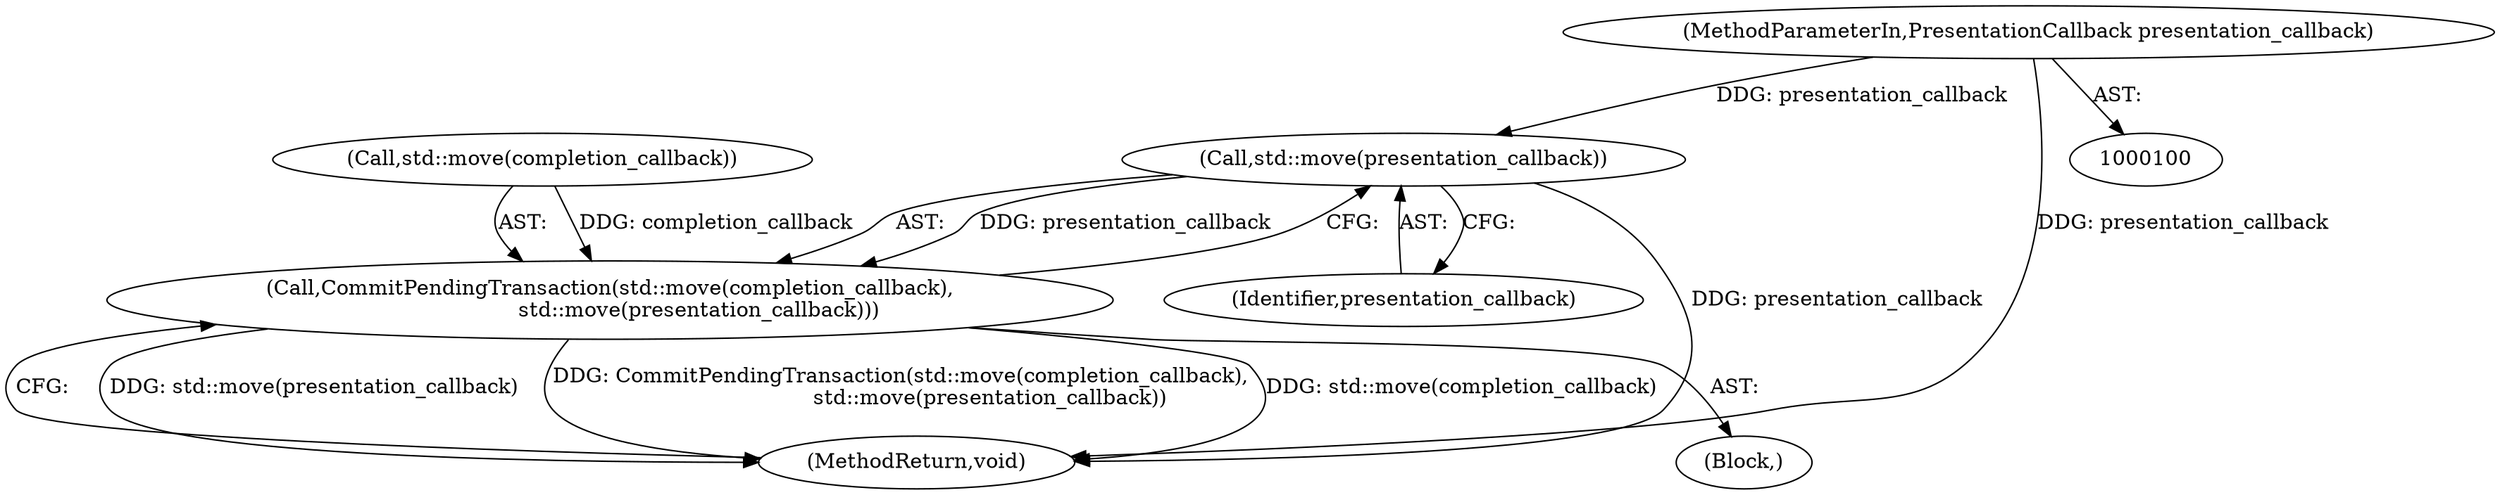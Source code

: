 digraph "1_Chrome_4afb628e068367d5b73440537555902cd12416f8_8@API" {
"1000107" [label="(Call,std::move(presentation_callback))"];
"1000102" [label="(MethodParameterIn,PresentationCallback presentation_callback)"];
"1000104" [label="(Call,CommitPendingTransaction(std::move(completion_callback),\n                           std::move(presentation_callback)))"];
"1000108" [label="(Identifier,presentation_callback)"];
"1000104" [label="(Call,CommitPendingTransaction(std::move(completion_callback),\n                           std::move(presentation_callback)))"];
"1000103" [label="(Block,)"];
"1000109" [label="(MethodReturn,void)"];
"1000105" [label="(Call,std::move(completion_callback))"];
"1000102" [label="(MethodParameterIn,PresentationCallback presentation_callback)"];
"1000107" [label="(Call,std::move(presentation_callback))"];
"1000107" -> "1000104"  [label="AST: "];
"1000107" -> "1000108"  [label="CFG: "];
"1000108" -> "1000107"  [label="AST: "];
"1000104" -> "1000107"  [label="CFG: "];
"1000107" -> "1000109"  [label="DDG: presentation_callback"];
"1000107" -> "1000104"  [label="DDG: presentation_callback"];
"1000102" -> "1000107"  [label="DDG: presentation_callback"];
"1000102" -> "1000100"  [label="AST: "];
"1000102" -> "1000109"  [label="DDG: presentation_callback"];
"1000104" -> "1000103"  [label="AST: "];
"1000105" -> "1000104"  [label="AST: "];
"1000109" -> "1000104"  [label="CFG: "];
"1000104" -> "1000109"  [label="DDG: std::move(presentation_callback)"];
"1000104" -> "1000109"  [label="DDG: CommitPendingTransaction(std::move(completion_callback),\n                           std::move(presentation_callback))"];
"1000104" -> "1000109"  [label="DDG: std::move(completion_callback)"];
"1000105" -> "1000104"  [label="DDG: completion_callback"];
}
